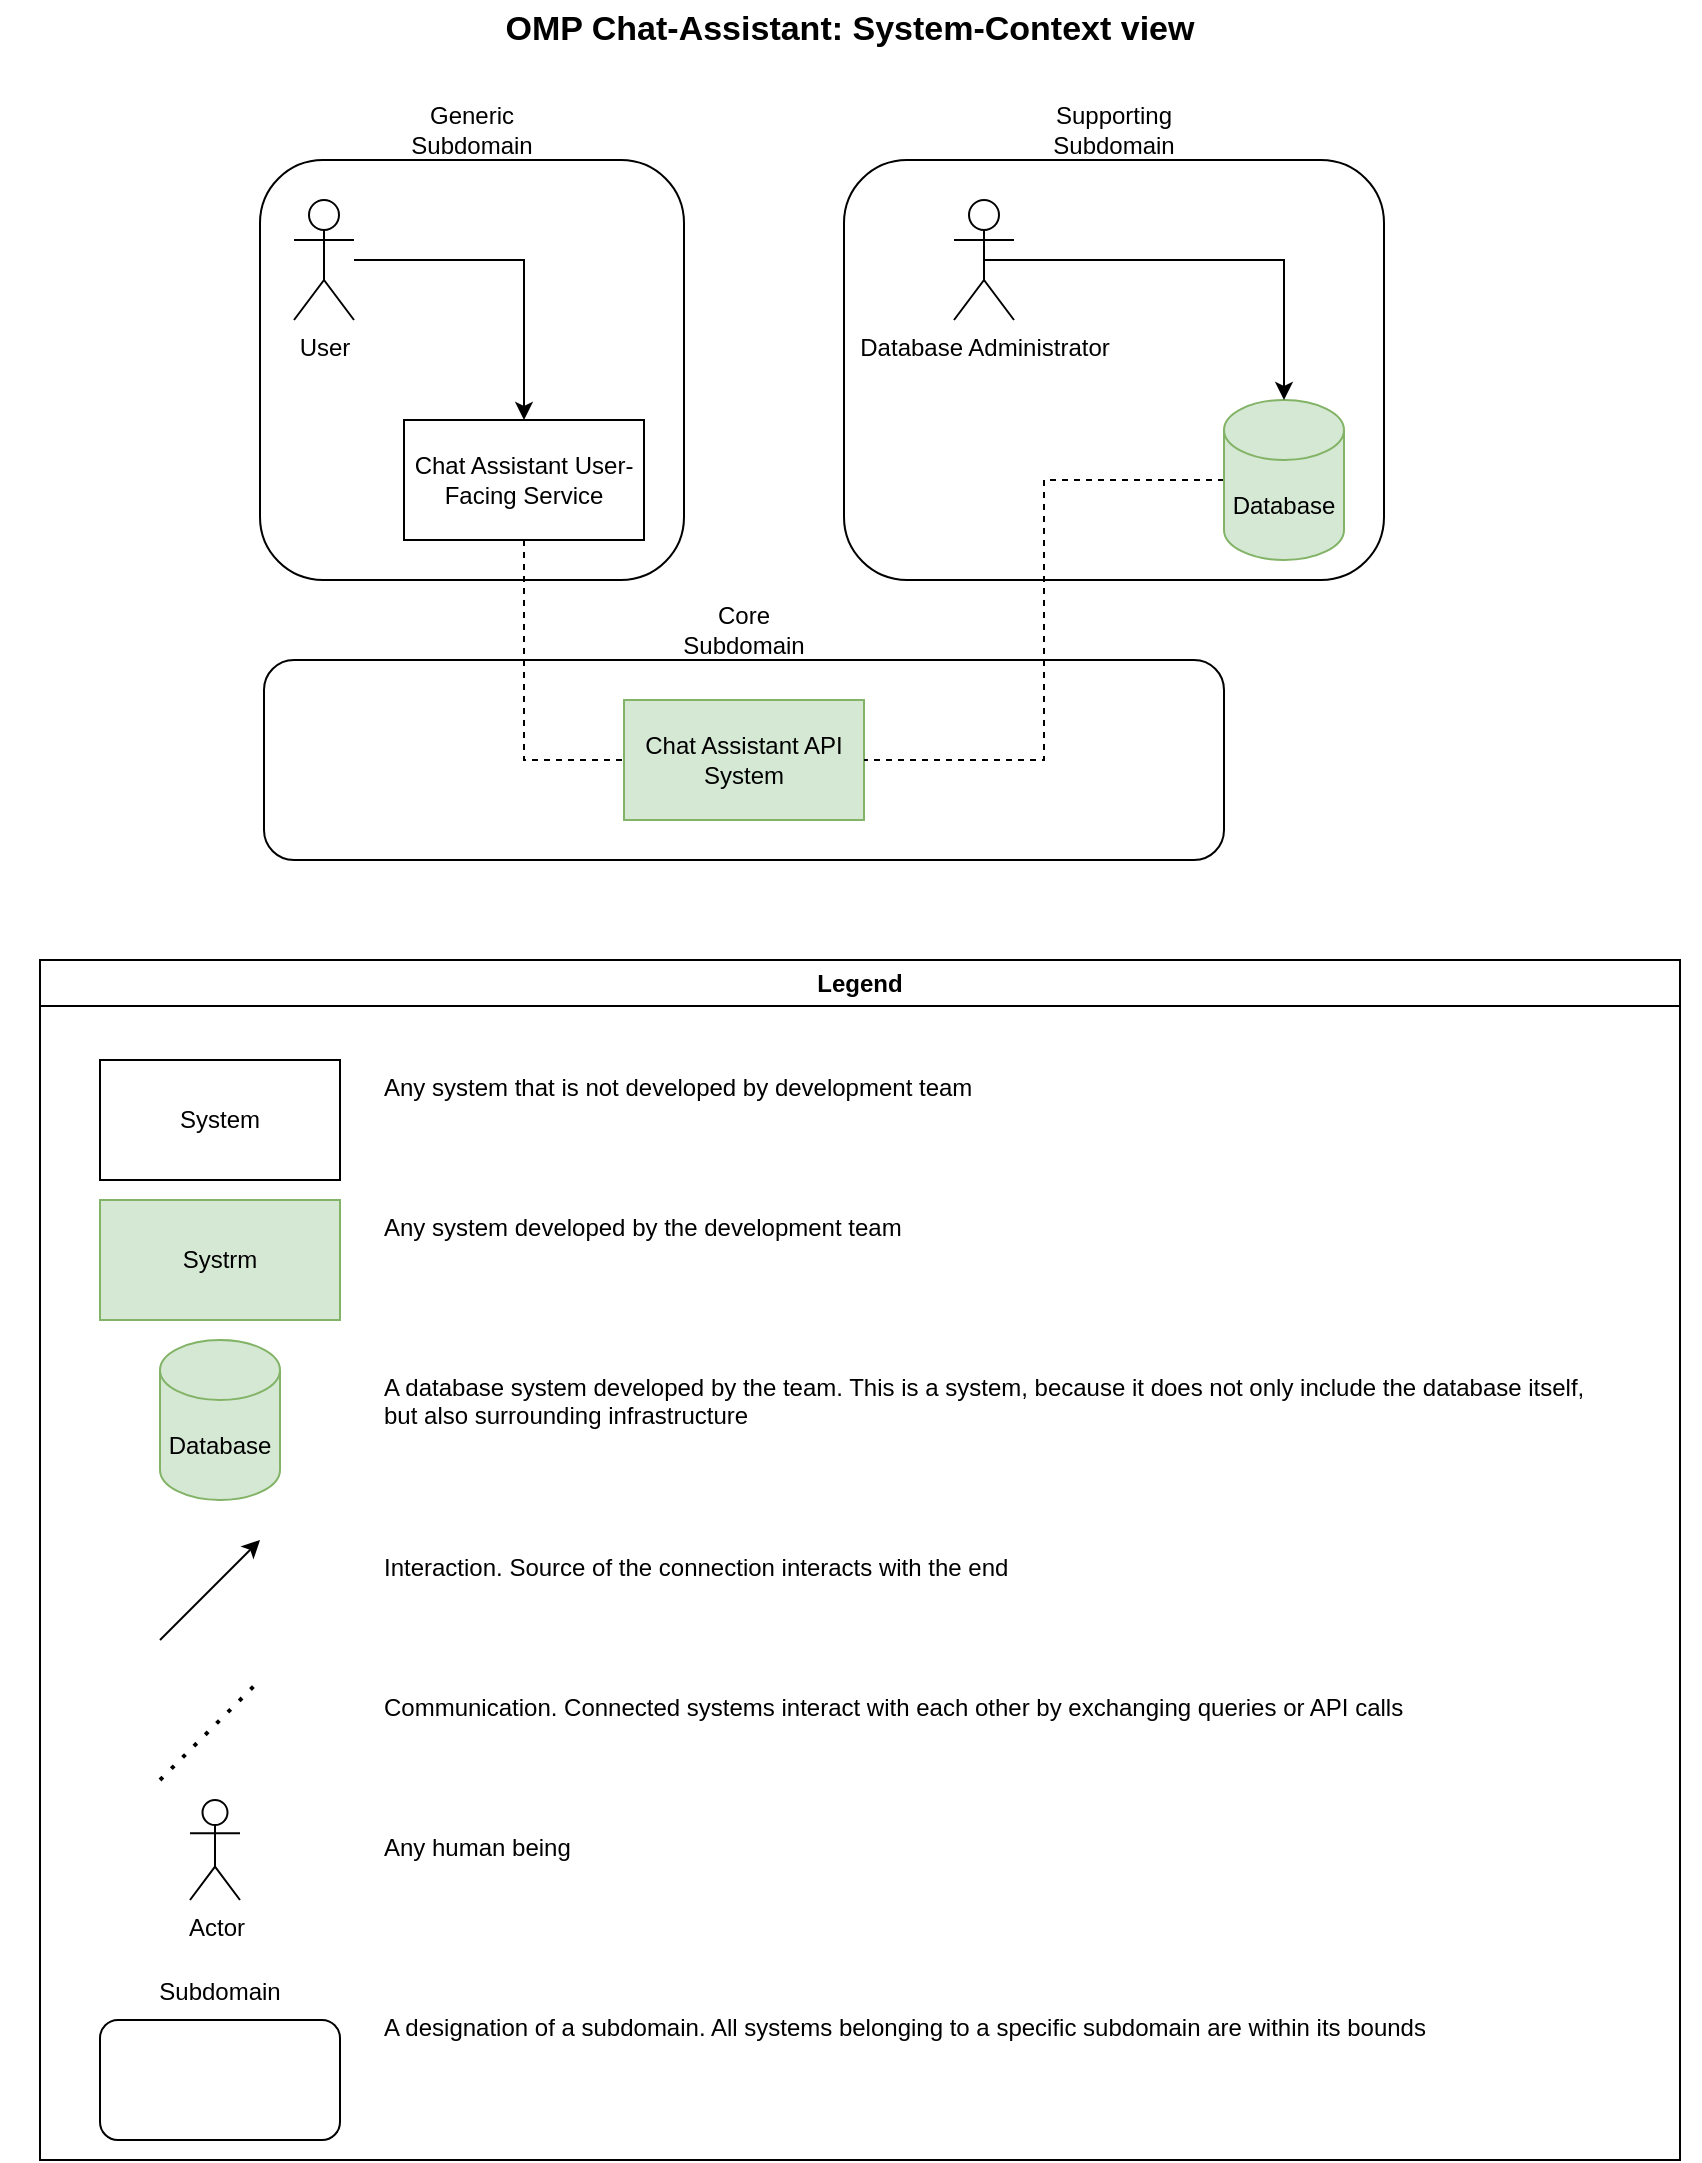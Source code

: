 <mxfile version="26.1.1">
  <diagram name="Page-1" id="XW25_Qr0gox8qkIDQo_x">
    <mxGraphModel dx="2206" dy="1203" grid="1" gridSize="10" guides="1" tooltips="1" connect="1" arrows="1" fold="1" page="1" pageScale="1" pageWidth="850" pageHeight="1100" math="0" shadow="0">
      <root>
        <mxCell id="0" />
        <mxCell id="1" parent="0" />
        <mxCell id="KNZ8NhDfGAsJustiehOf-44" value="" style="rounded=1;whiteSpace=wrap;html=1;fillColor=none;" vertex="1" parent="1">
          <mxGeometry x="130" y="80" width="212" height="210" as="geometry" />
        </mxCell>
        <mxCell id="KNZ8NhDfGAsJustiehOf-21" value="OMP Chat-Assistant: System-Context view" style="text;html=1;align=center;verticalAlign=middle;whiteSpace=wrap;rounded=0;fontSize=17;fontStyle=1" vertex="1" parent="1">
          <mxGeometry width="850" height="30" as="geometry" />
        </mxCell>
        <mxCell id="KNZ8NhDfGAsJustiehOf-22" value="Legend" style="swimlane;whiteSpace=wrap;html=1;" vertex="1" parent="1">
          <mxGeometry x="20" y="480" width="820" height="600" as="geometry" />
        </mxCell>
        <mxCell id="KNZ8NhDfGAsJustiehOf-23" value="System" style="rounded=0;whiteSpace=wrap;html=1;" vertex="1" parent="KNZ8NhDfGAsJustiehOf-22">
          <mxGeometry x="30" y="50" width="120" height="60" as="geometry" />
        </mxCell>
        <mxCell id="KNZ8NhDfGAsJustiehOf-24" value="Any system that is not developed by development team" style="text;html=1;align=left;verticalAlign=top;whiteSpace=wrap;rounded=0;" vertex="1" parent="KNZ8NhDfGAsJustiehOf-22">
          <mxGeometry x="170" y="50" width="620" height="60" as="geometry" />
        </mxCell>
        <mxCell id="KNZ8NhDfGAsJustiehOf-25" value="Systrm" style="rounded=0;whiteSpace=wrap;html=1;fillColor=#d5e8d4;strokeColor=#82b366;" vertex="1" parent="KNZ8NhDfGAsJustiehOf-22">
          <mxGeometry x="30" y="120" width="120" height="60" as="geometry" />
        </mxCell>
        <mxCell id="KNZ8NhDfGAsJustiehOf-26" value="Any system developed by the development team" style="text;html=1;align=left;verticalAlign=top;whiteSpace=wrap;rounded=0;" vertex="1" parent="KNZ8NhDfGAsJustiehOf-22">
          <mxGeometry x="170" y="120" width="620" height="60" as="geometry" />
        </mxCell>
        <mxCell id="KNZ8NhDfGAsJustiehOf-28" value="A database system developed by the team. This is a system, because it does not only include the database itself, but also surrounding infrastructure" style="text;html=1;align=left;verticalAlign=top;whiteSpace=wrap;rounded=0;" vertex="1" parent="KNZ8NhDfGAsJustiehOf-22">
          <mxGeometry x="170" y="200" width="620" height="60" as="geometry" />
        </mxCell>
        <mxCell id="KNZ8NhDfGAsJustiehOf-29" value="Database" style="shape=cylinder3;whiteSpace=wrap;html=1;boundedLbl=1;backgroundOutline=1;size=15;fillColor=#d5e8d4;strokeColor=#82b366;" vertex="1" parent="KNZ8NhDfGAsJustiehOf-22">
          <mxGeometry x="60" y="190" width="60" height="80" as="geometry" />
        </mxCell>
        <mxCell id="KNZ8NhDfGAsJustiehOf-31" value="Interaction. Source of the connection interacts with the end" style="text;html=1;align=left;verticalAlign=top;whiteSpace=wrap;rounded=0;" vertex="1" parent="KNZ8NhDfGAsJustiehOf-22">
          <mxGeometry x="170" y="290" width="620" height="60" as="geometry" />
        </mxCell>
        <mxCell id="KNZ8NhDfGAsJustiehOf-32" value="" style="endArrow=classic;html=1;rounded=0;" edge="1" parent="KNZ8NhDfGAsJustiehOf-22">
          <mxGeometry width="50" height="50" relative="1" as="geometry">
            <mxPoint x="60" y="340" as="sourcePoint" />
            <mxPoint x="110" y="290" as="targetPoint" />
          </mxGeometry>
        </mxCell>
        <mxCell id="KNZ8NhDfGAsJustiehOf-33" value="" style="endArrow=none;dashed=1;html=1;dashPattern=1 3;strokeWidth=2;rounded=0;" edge="1" parent="KNZ8NhDfGAsJustiehOf-22">
          <mxGeometry width="50" height="50" relative="1" as="geometry">
            <mxPoint x="60" y="410" as="sourcePoint" />
            <mxPoint x="110" y="360" as="targetPoint" />
          </mxGeometry>
        </mxCell>
        <mxCell id="KNZ8NhDfGAsJustiehOf-34" value="Communication. Connected systems interact with each other by exchanging queries or API calls" style="text;html=1;align=left;verticalAlign=top;whiteSpace=wrap;rounded=0;" vertex="1" parent="KNZ8NhDfGAsJustiehOf-22">
          <mxGeometry x="170" y="360" width="620" height="60" as="geometry" />
        </mxCell>
        <mxCell id="KNZ8NhDfGAsJustiehOf-35" value="Actor" style="shape=umlActor;verticalLabelPosition=bottom;verticalAlign=top;html=1;outlineConnect=0;" vertex="1" parent="KNZ8NhDfGAsJustiehOf-22">
          <mxGeometry x="75" y="420" width="25" height="50" as="geometry" />
        </mxCell>
        <mxCell id="KNZ8NhDfGAsJustiehOf-36" value="Any human being" style="text;html=1;align=left;verticalAlign=top;whiteSpace=wrap;rounded=0;" vertex="1" parent="KNZ8NhDfGAsJustiehOf-22">
          <mxGeometry x="170" y="430" width="620" height="60" as="geometry" />
        </mxCell>
        <mxCell id="KNZ8NhDfGAsJustiehOf-37" value="" style="rounded=1;whiteSpace=wrap;html=1;fillColor=none;" vertex="1" parent="KNZ8NhDfGAsJustiehOf-22">
          <mxGeometry x="30" y="530" width="120" height="60" as="geometry" />
        </mxCell>
        <mxCell id="KNZ8NhDfGAsJustiehOf-38" value="Subdomain" style="text;html=1;align=center;verticalAlign=middle;whiteSpace=wrap;rounded=0;" vertex="1" parent="KNZ8NhDfGAsJustiehOf-22">
          <mxGeometry x="60" y="501" width="60" height="30" as="geometry" />
        </mxCell>
        <mxCell id="KNZ8NhDfGAsJustiehOf-39" value="A designation of a subdomain. All systems belonging to a specific subdomain are within its bounds" style="text;html=1;align=left;verticalAlign=top;whiteSpace=wrap;rounded=0;" vertex="1" parent="KNZ8NhDfGAsJustiehOf-22">
          <mxGeometry x="170" y="520" width="620" height="60" as="geometry" />
        </mxCell>
        <mxCell id="KNZ8NhDfGAsJustiehOf-43" style="edgeStyle=orthogonalEdgeStyle;rounded=0;orthogonalLoop=1;jettySize=auto;html=1;entryX=0.5;entryY=0;entryDx=0;entryDy=0;" edge="1" parent="1" source="KNZ8NhDfGAsJustiehOf-41" target="KNZ8NhDfGAsJustiehOf-42">
          <mxGeometry relative="1" as="geometry" />
        </mxCell>
        <mxCell id="KNZ8NhDfGAsJustiehOf-41" value="User" style="shape=umlActor;verticalLabelPosition=bottom;verticalAlign=top;html=1;outlineConnect=0;" vertex="1" parent="1">
          <mxGeometry x="147" y="100" width="30" height="60" as="geometry" />
        </mxCell>
        <mxCell id="KNZ8NhDfGAsJustiehOf-49" style="edgeStyle=orthogonalEdgeStyle;rounded=0;orthogonalLoop=1;jettySize=auto;html=1;entryX=0;entryY=0.5;entryDx=0;entryDy=0;dashed=1;endArrow=none;startFill=0;" edge="1" parent="1" source="KNZ8NhDfGAsJustiehOf-42" target="KNZ8NhDfGAsJustiehOf-47">
          <mxGeometry relative="1" as="geometry" />
        </mxCell>
        <mxCell id="KNZ8NhDfGAsJustiehOf-42" value="Chat Assistant User-Facing Service" style="rounded=0;whiteSpace=wrap;html=1;" vertex="1" parent="1">
          <mxGeometry x="202" y="210" width="120" height="60" as="geometry" />
        </mxCell>
        <mxCell id="KNZ8NhDfGAsJustiehOf-45" value="Generic Subdomain" style="text;html=1;align=center;verticalAlign=middle;whiteSpace=wrap;rounded=0;" vertex="1" parent="1">
          <mxGeometry x="206" y="50" width="60" height="30" as="geometry" />
        </mxCell>
        <mxCell id="KNZ8NhDfGAsJustiehOf-47" value="Chat Assistant API System" style="rounded=0;whiteSpace=wrap;html=1;fillColor=#d5e8d4;strokeColor=#82b366;" vertex="1" parent="1">
          <mxGeometry x="312" y="350" width="120" height="60" as="geometry" />
        </mxCell>
        <mxCell id="KNZ8NhDfGAsJustiehOf-50" value="Database Administrator" style="shape=umlActor;verticalLabelPosition=bottom;verticalAlign=top;html=1;outlineConnect=0;" vertex="1" parent="1">
          <mxGeometry x="477" y="100" width="30" height="60" as="geometry" />
        </mxCell>
        <mxCell id="KNZ8NhDfGAsJustiehOf-53" style="edgeStyle=orthogonalEdgeStyle;rounded=0;orthogonalLoop=1;jettySize=auto;html=1;entryX=1;entryY=0.5;entryDx=0;entryDy=0;dashed=1;endArrow=none;startFill=0;" edge="1" parent="1" source="KNZ8NhDfGAsJustiehOf-51" target="KNZ8NhDfGAsJustiehOf-47">
          <mxGeometry relative="1" as="geometry" />
        </mxCell>
        <mxCell id="KNZ8NhDfGAsJustiehOf-51" value="Database" style="shape=cylinder3;whiteSpace=wrap;html=1;boundedLbl=1;backgroundOutline=1;size=15;fillColor=#d5e8d4;strokeColor=#82b366;" vertex="1" parent="1">
          <mxGeometry x="612" y="200" width="60" height="80" as="geometry" />
        </mxCell>
        <mxCell id="KNZ8NhDfGAsJustiehOf-52" style="edgeStyle=orthogonalEdgeStyle;rounded=0;orthogonalLoop=1;jettySize=auto;html=1;exitX=0.5;exitY=0.5;exitDx=0;exitDy=0;exitPerimeter=0;entryX=0.5;entryY=0;entryDx=0;entryDy=0;entryPerimeter=0;" edge="1" parent="1" source="KNZ8NhDfGAsJustiehOf-50" target="KNZ8NhDfGAsJustiehOf-51">
          <mxGeometry relative="1" as="geometry" />
        </mxCell>
        <mxCell id="KNZ8NhDfGAsJustiehOf-54" value="" style="rounded=1;whiteSpace=wrap;html=1;fillColor=none;" vertex="1" parent="1">
          <mxGeometry x="422" y="80" width="270" height="210" as="geometry" />
        </mxCell>
        <mxCell id="KNZ8NhDfGAsJustiehOf-55" value="Supporting Subdomain" style="text;html=1;align=center;verticalAlign=middle;whiteSpace=wrap;rounded=0;" vertex="1" parent="1">
          <mxGeometry x="527" y="50" width="60" height="30" as="geometry" />
        </mxCell>
        <mxCell id="KNZ8NhDfGAsJustiehOf-56" value="" style="rounded=1;whiteSpace=wrap;html=1;fillColor=none;" vertex="1" parent="1">
          <mxGeometry x="132" y="330" width="480" height="100" as="geometry" />
        </mxCell>
        <mxCell id="KNZ8NhDfGAsJustiehOf-57" value="Core Subdomain" style="text;html=1;align=center;verticalAlign=middle;whiteSpace=wrap;rounded=0;" vertex="1" parent="1">
          <mxGeometry x="342" y="300" width="60" height="30" as="geometry" />
        </mxCell>
      </root>
    </mxGraphModel>
  </diagram>
</mxfile>
